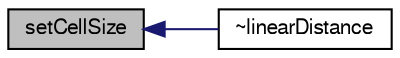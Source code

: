 digraph "setCellSize"
{
  bgcolor="transparent";
  edge [fontname="FreeSans",fontsize="10",labelfontname="FreeSans",labelfontsize="10"];
  node [fontname="FreeSans",fontsize="10",shape=record];
  rankdir="LR";
  Node17 [label="setCellSize",height=0.2,width=0.4,color="black", fillcolor="grey75", style="filled", fontcolor="black"];
  Node17 -> Node18 [dir="back",color="midnightblue",fontsize="10",style="solid",fontname="FreeSans"];
  Node18 [label="~linearDistance",height=0.2,width=0.4,color="black",URL="$a31406.html#a2b1f2abb75854ac323bc43c42d82efc9",tooltip="Destructor. "];
}
